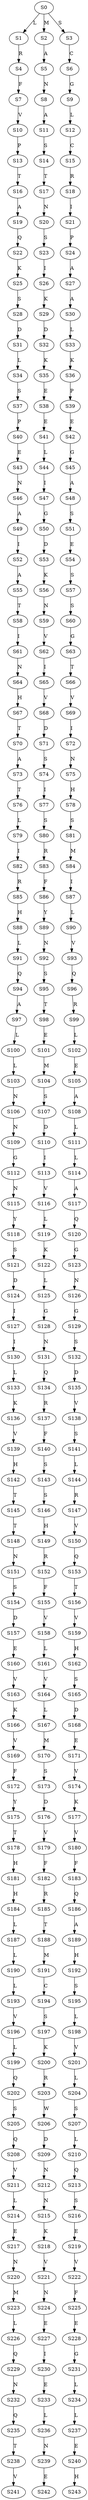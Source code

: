 strict digraph  {
	S0 -> S1 [ label = L ];
	S0 -> S2 [ label = M ];
	S0 -> S3 [ label = S ];
	S1 -> S4 [ label = R ];
	S2 -> S5 [ label = A ];
	S3 -> S6 [ label = C ];
	S4 -> S7 [ label = F ];
	S5 -> S8 [ label = N ];
	S6 -> S9 [ label = G ];
	S7 -> S10 [ label = V ];
	S8 -> S11 [ label = A ];
	S9 -> S12 [ label = L ];
	S10 -> S13 [ label = P ];
	S11 -> S14 [ label = S ];
	S12 -> S15 [ label = C ];
	S13 -> S16 [ label = T ];
	S14 -> S17 [ label = T ];
	S15 -> S18 [ label = R ];
	S16 -> S19 [ label = A ];
	S17 -> S20 [ label = N ];
	S18 -> S21 [ label = I ];
	S19 -> S22 [ label = Q ];
	S20 -> S23 [ label = S ];
	S21 -> S24 [ label = P ];
	S22 -> S25 [ label = K ];
	S23 -> S26 [ label = I ];
	S24 -> S27 [ label = A ];
	S25 -> S28 [ label = S ];
	S26 -> S29 [ label = K ];
	S27 -> S30 [ label = A ];
	S28 -> S31 [ label = D ];
	S29 -> S32 [ label = D ];
	S30 -> S33 [ label = L ];
	S31 -> S34 [ label = L ];
	S32 -> S35 [ label = K ];
	S33 -> S36 [ label = K ];
	S34 -> S37 [ label = S ];
	S35 -> S38 [ label = E ];
	S36 -> S39 [ label = P ];
	S37 -> S40 [ label = P ];
	S38 -> S41 [ label = E ];
	S39 -> S42 [ label = E ];
	S40 -> S43 [ label = E ];
	S41 -> S44 [ label = L ];
	S42 -> S45 [ label = G ];
	S43 -> S46 [ label = N ];
	S44 -> S47 [ label = I ];
	S45 -> S48 [ label = A ];
	S46 -> S49 [ label = A ];
	S47 -> S50 [ label = G ];
	S48 -> S51 [ label = S ];
	S49 -> S52 [ label = I ];
	S50 -> S53 [ label = D ];
	S51 -> S54 [ label = E ];
	S52 -> S55 [ label = A ];
	S53 -> S56 [ label = K ];
	S54 -> S57 [ label = S ];
	S55 -> S58 [ label = T ];
	S56 -> S59 [ label = N ];
	S57 -> S60 [ label = S ];
	S58 -> S61 [ label = I ];
	S59 -> S62 [ label = V ];
	S60 -> S63 [ label = G ];
	S61 -> S64 [ label = N ];
	S62 -> S65 [ label = I ];
	S63 -> S66 [ label = T ];
	S64 -> S67 [ label = H ];
	S65 -> S68 [ label = V ];
	S66 -> S69 [ label = V ];
	S67 -> S70 [ label = T ];
	S68 -> S71 [ label = D ];
	S69 -> S72 [ label = I ];
	S70 -> S73 [ label = A ];
	S71 -> S74 [ label = S ];
	S72 -> S75 [ label = N ];
	S73 -> S76 [ label = T ];
	S74 -> S77 [ label = I ];
	S75 -> S78 [ label = H ];
	S76 -> S79 [ label = L ];
	S77 -> S80 [ label = S ];
	S78 -> S81 [ label = S ];
	S79 -> S82 [ label = I ];
	S80 -> S83 [ label = R ];
	S81 -> S84 [ label = M ];
	S82 -> S85 [ label = R ];
	S83 -> S86 [ label = F ];
	S84 -> S87 [ label = I ];
	S85 -> S88 [ label = H ];
	S86 -> S89 [ label = Y ];
	S87 -> S90 [ label = L ];
	S88 -> S91 [ label = L ];
	S89 -> S92 [ label = N ];
	S90 -> S93 [ label = V ];
	S91 -> S94 [ label = Q ];
	S92 -> S95 [ label = S ];
	S93 -> S96 [ label = Q ];
	S94 -> S97 [ label = A ];
	S95 -> S98 [ label = T ];
	S96 -> S99 [ label = R ];
	S97 -> S100 [ label = L ];
	S98 -> S101 [ label = E ];
	S99 -> S102 [ label = L ];
	S100 -> S103 [ label = L ];
	S101 -> S104 [ label = M ];
	S102 -> S105 [ label = E ];
	S103 -> S106 [ label = N ];
	S104 -> S107 [ label = S ];
	S105 -> S108 [ label = A ];
	S106 -> S109 [ label = N ];
	S107 -> S110 [ label = D ];
	S108 -> S111 [ label = L ];
	S109 -> S112 [ label = G ];
	S110 -> S113 [ label = I ];
	S111 -> S114 [ label = L ];
	S112 -> S115 [ label = N ];
	S113 -> S116 [ label = V ];
	S114 -> S117 [ label = A ];
	S115 -> S118 [ label = Y ];
	S116 -> S119 [ label = L ];
	S117 -> S120 [ label = Q ];
	S118 -> S121 [ label = S ];
	S119 -> S122 [ label = K ];
	S120 -> S123 [ label = G ];
	S121 -> S124 [ label = D ];
	S122 -> S125 [ label = L ];
	S123 -> S126 [ label = N ];
	S124 -> S127 [ label = I ];
	S125 -> S128 [ label = G ];
	S126 -> S129 [ label = G ];
	S127 -> S130 [ label = I ];
	S128 -> S131 [ label = N ];
	S129 -> S132 [ label = S ];
	S130 -> S133 [ label = L ];
	S131 -> S134 [ label = Q ];
	S132 -> S135 [ label = D ];
	S133 -> S136 [ label = K ];
	S134 -> S137 [ label = R ];
	S135 -> S138 [ label = V ];
	S136 -> S139 [ label = V ];
	S137 -> S140 [ label = F ];
	S138 -> S141 [ label = S ];
	S139 -> S142 [ label = H ];
	S140 -> S143 [ label = S ];
	S141 -> S144 [ label = L ];
	S142 -> S145 [ label = T ];
	S143 -> S146 [ label = S ];
	S144 -> S147 [ label = R ];
	S145 -> S148 [ label = T ];
	S146 -> S149 [ label = H ];
	S147 -> S150 [ label = V ];
	S148 -> S151 [ label = N ];
	S149 -> S152 [ label = R ];
	S150 -> S153 [ label = Q ];
	S151 -> S154 [ label = S ];
	S152 -> S155 [ label = F ];
	S153 -> S156 [ label = T ];
	S154 -> S157 [ label = D ];
	S155 -> S158 [ label = V ];
	S156 -> S159 [ label = V ];
	S157 -> S160 [ label = E ];
	S158 -> S161 [ label = L ];
	S159 -> S162 [ label = H ];
	S160 -> S163 [ label = V ];
	S161 -> S164 [ label = V ];
	S162 -> S165 [ label = S ];
	S163 -> S166 [ label = K ];
	S164 -> S167 [ label = L ];
	S165 -> S168 [ label = D ];
	S166 -> S169 [ label = V ];
	S167 -> S170 [ label = M ];
	S168 -> S171 [ label = E ];
	S169 -> S172 [ label = F ];
	S170 -> S173 [ label = S ];
	S171 -> S174 [ label = V ];
	S172 -> S175 [ label = Y ];
	S173 -> S176 [ label = D ];
	S174 -> S177 [ label = K ];
	S175 -> S178 [ label = T ];
	S176 -> S179 [ label = V ];
	S177 -> S180 [ label = V ];
	S178 -> S181 [ label = H ];
	S179 -> S182 [ label = F ];
	S180 -> S183 [ label = F ];
	S181 -> S184 [ label = H ];
	S182 -> S185 [ label = R ];
	S183 -> S186 [ label = Q ];
	S184 -> S187 [ label = L ];
	S185 -> S188 [ label = T ];
	S186 -> S189 [ label = A ];
	S187 -> S190 [ label = L ];
	S188 -> S191 [ label = M ];
	S189 -> S192 [ label = H ];
	S190 -> S193 [ label = L ];
	S191 -> S194 [ label = C ];
	S192 -> S195 [ label = S ];
	S193 -> S196 [ label = V ];
	S194 -> S197 [ label = S ];
	S195 -> S198 [ label = L ];
	S196 -> S199 [ label = L ];
	S197 -> S200 [ label = K ];
	S198 -> S201 [ label = V ];
	S199 -> S202 [ label = Q ];
	S200 -> S203 [ label = R ];
	S201 -> S204 [ label = L ];
	S202 -> S205 [ label = S ];
	S203 -> S206 [ label = W ];
	S204 -> S207 [ label = S ];
	S205 -> S208 [ label = Q ];
	S206 -> S209 [ label = D ];
	S207 -> S210 [ label = L ];
	S208 -> S211 [ label = V ];
	S209 -> S212 [ label = N ];
	S210 -> S213 [ label = Q ];
	S211 -> S214 [ label = L ];
	S212 -> S215 [ label = N ];
	S213 -> S216 [ label = S ];
	S214 -> S217 [ label = E ];
	S215 -> S218 [ label = K ];
	S216 -> S219 [ label = E ];
	S217 -> S220 [ label = N ];
	S218 -> S221 [ label = V ];
	S219 -> S222 [ label = V ];
	S220 -> S223 [ label = M ];
	S221 -> S224 [ label = N ];
	S222 -> S225 [ label = F ];
	S223 -> S226 [ label = L ];
	S224 -> S227 [ label = E ];
	S225 -> S228 [ label = E ];
	S226 -> S229 [ label = Q ];
	S227 -> S230 [ label = I ];
	S228 -> S231 [ label = G ];
	S229 -> S232 [ label = N ];
	S230 -> S233 [ label = E ];
	S231 -> S234 [ label = L ];
	S232 -> S235 [ label = Q ];
	S233 -> S236 [ label = L ];
	S234 -> S237 [ label = L ];
	S235 -> S238 [ label = T ];
	S236 -> S239 [ label = N ];
	S237 -> S240 [ label = E ];
	S238 -> S241 [ label = V ];
	S239 -> S242 [ label = E ];
	S240 -> S243 [ label = H ];
}
